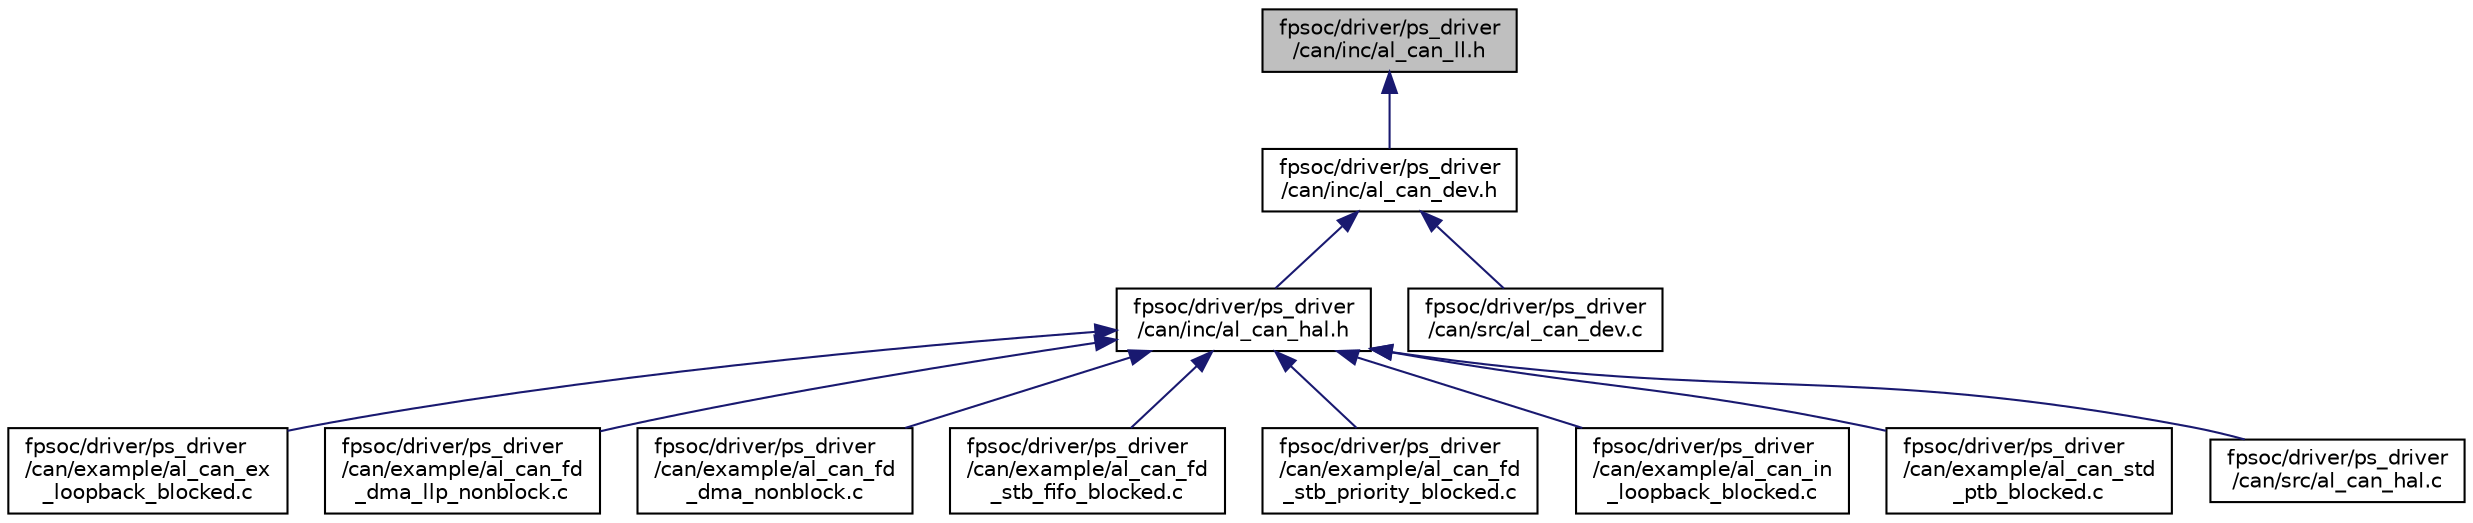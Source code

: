 digraph "fpsoc/driver/ps_driver/can/inc/al_can_ll.h"
{
  edge [fontname="Helvetica",fontsize="10",labelfontname="Helvetica",labelfontsize="10"];
  node [fontname="Helvetica",fontsize="10",shape=record];
  Node5 [label="fpsoc/driver/ps_driver\l/can/inc/al_can_ll.h",height=0.2,width=0.4,color="black", fillcolor="grey75", style="filled", fontcolor="black"];
  Node5 -> Node6 [dir="back",color="midnightblue",fontsize="10",style="solid",fontname="Helvetica"];
  Node6 [label="fpsoc/driver/ps_driver\l/can/inc/al_can_dev.h",height=0.2,width=0.4,color="black", fillcolor="white", style="filled",URL="$al__can__dev_8h.html",tooltip="can device driver "];
  Node6 -> Node7 [dir="back",color="midnightblue",fontsize="10",style="solid",fontname="Helvetica"];
  Node7 [label="fpsoc/driver/ps_driver\l/can/inc/al_can_hal.h",height=0.2,width=0.4,color="black", fillcolor="white", style="filled",URL="$al__can__hal_8h.html"];
  Node7 -> Node8 [dir="back",color="midnightblue",fontsize="10",style="solid",fontname="Helvetica"];
  Node8 [label="fpsoc/driver/ps_driver\l/can/example/al_can_ex\l_loopback_blocked.c",height=0.2,width=0.4,color="black", fillcolor="white", style="filled",URL="$al__can__ex__loopback__blocked_8c.html"];
  Node7 -> Node9 [dir="back",color="midnightblue",fontsize="10",style="solid",fontname="Helvetica"];
  Node9 [label="fpsoc/driver/ps_driver\l/can/example/al_can_fd\l_dma_llp_nonblock.c",height=0.2,width=0.4,color="black", fillcolor="white", style="filled",URL="$al__can__fd__dma__llp__nonblock_8c.html"];
  Node7 -> Node10 [dir="back",color="midnightblue",fontsize="10",style="solid",fontname="Helvetica"];
  Node10 [label="fpsoc/driver/ps_driver\l/can/example/al_can_fd\l_dma_nonblock.c",height=0.2,width=0.4,color="black", fillcolor="white", style="filled",URL="$al__can__fd__dma__nonblock_8c.html"];
  Node7 -> Node11 [dir="back",color="midnightblue",fontsize="10",style="solid",fontname="Helvetica"];
  Node11 [label="fpsoc/driver/ps_driver\l/can/example/al_can_fd\l_stb_fifo_blocked.c",height=0.2,width=0.4,color="black", fillcolor="white", style="filled",URL="$al__can__fd__stb__fifo__blocked_8c.html"];
  Node7 -> Node12 [dir="back",color="midnightblue",fontsize="10",style="solid",fontname="Helvetica"];
  Node12 [label="fpsoc/driver/ps_driver\l/can/example/al_can_fd\l_stb_priority_blocked.c",height=0.2,width=0.4,color="black", fillcolor="white", style="filled",URL="$al__can__fd__stb__priority__blocked_8c.html"];
  Node7 -> Node13 [dir="back",color="midnightblue",fontsize="10",style="solid",fontname="Helvetica"];
  Node13 [label="fpsoc/driver/ps_driver\l/can/example/al_can_in\l_loopback_blocked.c",height=0.2,width=0.4,color="black", fillcolor="white", style="filled",URL="$al__can__in__loopback__blocked_8c.html"];
  Node7 -> Node14 [dir="back",color="midnightblue",fontsize="10",style="solid",fontname="Helvetica"];
  Node14 [label="fpsoc/driver/ps_driver\l/can/example/al_can_std\l_ptb_blocked.c",height=0.2,width=0.4,color="black", fillcolor="white", style="filled",URL="$al__can__std__ptb__blocked_8c.html"];
  Node7 -> Node15 [dir="back",color="midnightblue",fontsize="10",style="solid",fontname="Helvetica"];
  Node15 [label="fpsoc/driver/ps_driver\l/can/src/al_can_hal.c",height=0.2,width=0.4,color="black", fillcolor="white", style="filled",URL="$al__can__hal_8c.html"];
  Node6 -> Node16 [dir="back",color="midnightblue",fontsize="10",style="solid",fontname="Helvetica"];
  Node16 [label="fpsoc/driver/ps_driver\l/can/src/al_can_dev.c",height=0.2,width=0.4,color="black", fillcolor="white", style="filled",URL="$al__can__dev_8c.html"];
}
